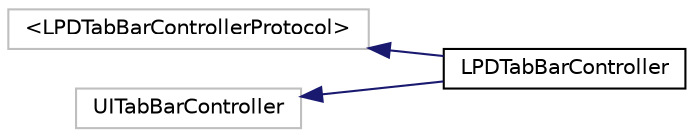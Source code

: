 digraph "Graphical Class Hierarchy"
{
  edge [fontname="Helvetica",fontsize="10",labelfontname="Helvetica",labelfontsize="10"];
  node [fontname="Helvetica",fontsize="10",shape=record];
  rankdir="LR";
  Node138 [label="\<LPDTabBarControllerProtocol\>",height=0.2,width=0.4,color="grey75", fillcolor="white", style="filled"];
  Node138 -> Node0 [dir="back",color="midnightblue",fontsize="10",style="solid",fontname="Helvetica"];
  Node0 [label="LPDTabBarController",height=0.2,width=0.4,color="black", fillcolor="white", style="filled",URL="$interface_l_p_d_tab_bar_controller.html"];
  Node21 [label="UITabBarController",height=0.2,width=0.4,color="grey75", fillcolor="white", style="filled"];
  Node21 -> Node0 [dir="back",color="midnightblue",fontsize="10",style="solid",fontname="Helvetica"];
}

